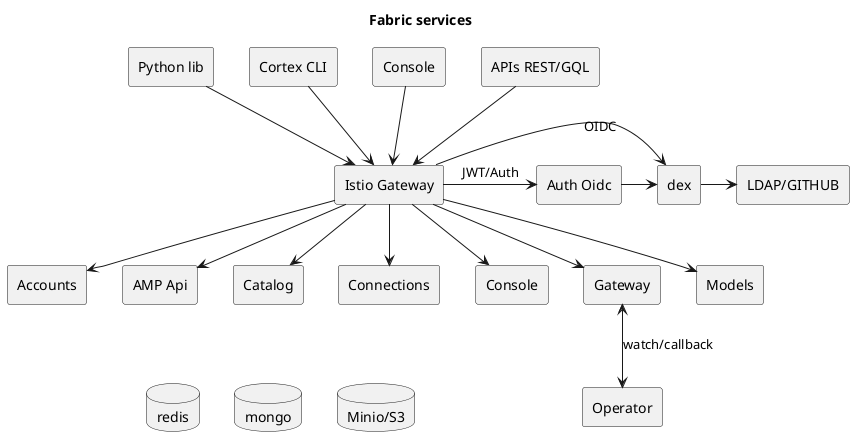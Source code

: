 @startuml
title Fabric services
rectangle "Python lib" as sdk
rectangle "Cortex CLI" as cli
rectangle "Console" as browser
rectangle "APIs REST/GQL" as rest
rectangle "Istio Gateway" as istio
sdk -down-> istio
cli -down-> istio
browser -down-> istio
rest -down-> istio
rectangle "Accounts" as accounts
rectangle "AMP Api" as amp
rectangle "Auth Oidc" as auth
rectangle "Catalog" as catalog
rectangle "Connections" as connection
rectangle "Console" as console
rectangle dex as dex
rectangle "Gateway" as gateway
rectangle "LDAP/GITHUB" as ldap
rectangle "Models" as models
rectangle "Operator" as op
database redis
database mongo
database "Minio/S3" as blob

istio -right-> auth : JWT/Auth
istio -> dex : OIDC
auth -> dex
dex -> ldap
istio -down-> accounts
istio -down-> catalog
istio -down-> gateway
istio -down-> models
istio -down-> connection
istio -down-> amp
istio -down-> console
gateway <-down-> op : watch/callback
catalog -[hidden]-> mongo
catalog -[hidden]-> redis
catalog -[hidden]-> blob
@enduml
